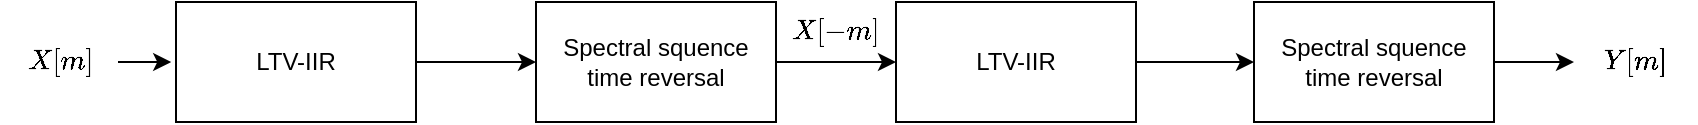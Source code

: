 <mxfile version="24.5.1" type="device">
  <diagram name="Page-1" id="AvLsPoYU9DnG-tsBDQSp">
    <mxGraphModel dx="1889" dy="630" grid="1" gridSize="10" guides="1" tooltips="1" connect="1" arrows="1" fold="1" page="1" pageScale="1" pageWidth="827" pageHeight="400" math="1" shadow="0">
      <root>
        <mxCell id="0" />
        <mxCell id="1" parent="0" />
        <mxCell id="5vA1G1oYRq41nmhq3ju5-3" style="edgeStyle=orthogonalEdgeStyle;rounded=0;orthogonalLoop=1;jettySize=auto;html=1;entryX=0;entryY=0.5;entryDx=0;entryDy=0;" edge="1" parent="1" source="ogoglfJcI44DMrGjK-La-11" target="ogoglfJcI44DMrGjK-La-20">
          <mxGeometry relative="1" as="geometry" />
        </mxCell>
        <mxCell id="ogoglfJcI44DMrGjK-La-11" value="LTV-IIR" style="rounded=0;whiteSpace=wrap;html=1;" parent="1" vertex="1">
          <mxGeometry x="80" y="110" width="120" height="60" as="geometry" />
        </mxCell>
        <mxCell id="5vA1G1oYRq41nmhq3ju5-2" style="edgeStyle=orthogonalEdgeStyle;rounded=0;orthogonalLoop=1;jettySize=auto;html=1;entryX=0;entryY=0.5;entryDx=0;entryDy=0;" edge="1" parent="1" source="ogoglfJcI44DMrGjK-La-13" target="ogoglfJcI44DMrGjK-La-14">
          <mxGeometry relative="1" as="geometry" />
        </mxCell>
        <mxCell id="ogoglfJcI44DMrGjK-La-13" value="LTV-IIR" style="rounded=0;whiteSpace=wrap;html=1;" parent="1" vertex="1">
          <mxGeometry x="440" y="110" width="120" height="60" as="geometry" />
        </mxCell>
        <mxCell id="AOBaSeOex1EAf5kaxHh4-7" style="edgeStyle=orthogonalEdgeStyle;rounded=0;orthogonalLoop=1;jettySize=auto;html=1;" parent="1" source="ogoglfJcI44DMrGjK-La-14" edge="1">
          <mxGeometry relative="1" as="geometry">
            <mxPoint x="779" y="140" as="targetPoint" />
          </mxGeometry>
        </mxCell>
        <mxCell id="ogoglfJcI44DMrGjK-La-14" value="Spectral squence time reversal" style="rounded=0;whiteSpace=wrap;html=1;" parent="1" vertex="1">
          <mxGeometry x="619" y="110" width="120" height="60" as="geometry" />
        </mxCell>
        <mxCell id="AOBaSeOex1EAf5kaxHh4-4" style="edgeStyle=orthogonalEdgeStyle;rounded=0;orthogonalLoop=1;jettySize=auto;html=1;entryX=0;entryY=0.5;entryDx=0;entryDy=0;" parent="1" source="ogoglfJcI44DMrGjK-La-20" target="ogoglfJcI44DMrGjK-La-13" edge="1">
          <mxGeometry relative="1" as="geometry" />
        </mxCell>
        <mxCell id="ogoglfJcI44DMrGjK-La-20" value="Spectral squence time reversal" style="rounded=0;whiteSpace=wrap;html=1;" parent="1" vertex="1">
          <mxGeometry x="260" y="110" width="120" height="60" as="geometry" />
        </mxCell>
        <mxCell id="AOBaSeOex1EAf5kaxHh4-6" value="$$X[m]$$" style="text;html=1;strokeColor=none;fillColor=none;align=center;verticalAlign=middle;whiteSpace=wrap;rounded=0;" parent="1" vertex="1">
          <mxGeometry x="-8" y="125" width="60" height="30" as="geometry" />
        </mxCell>
        <mxCell id="AOBaSeOex1EAf5kaxHh4-8" value="$$Y[m]$$" style="text;html=1;strokeColor=none;fillColor=none;align=center;verticalAlign=middle;whiteSpace=wrap;rounded=0;" parent="1" vertex="1">
          <mxGeometry x="780" y="125" width="60" height="30" as="geometry" />
        </mxCell>
        <mxCell id="AOBaSeOex1EAf5kaxHh4-9" style="edgeStyle=orthogonalEdgeStyle;rounded=0;orthogonalLoop=1;jettySize=auto;html=1;entryX=-0.02;entryY=0.496;entryDx=0;entryDy=0;entryPerimeter=0;" parent="1" target="ogoglfJcI44DMrGjK-La-11" edge="1">
          <mxGeometry relative="1" as="geometry">
            <mxPoint x="51" y="140" as="sourcePoint" />
          </mxGeometry>
        </mxCell>
        <mxCell id="5vA1G1oYRq41nmhq3ju5-1" value="$$X[-m]$$" style="text;html=1;strokeColor=none;fillColor=none;align=center;verticalAlign=middle;whiteSpace=wrap;rounded=0;" vertex="1" parent="1">
          <mxGeometry x="380" y="110" width="60" height="30" as="geometry" />
        </mxCell>
      </root>
    </mxGraphModel>
  </diagram>
</mxfile>
